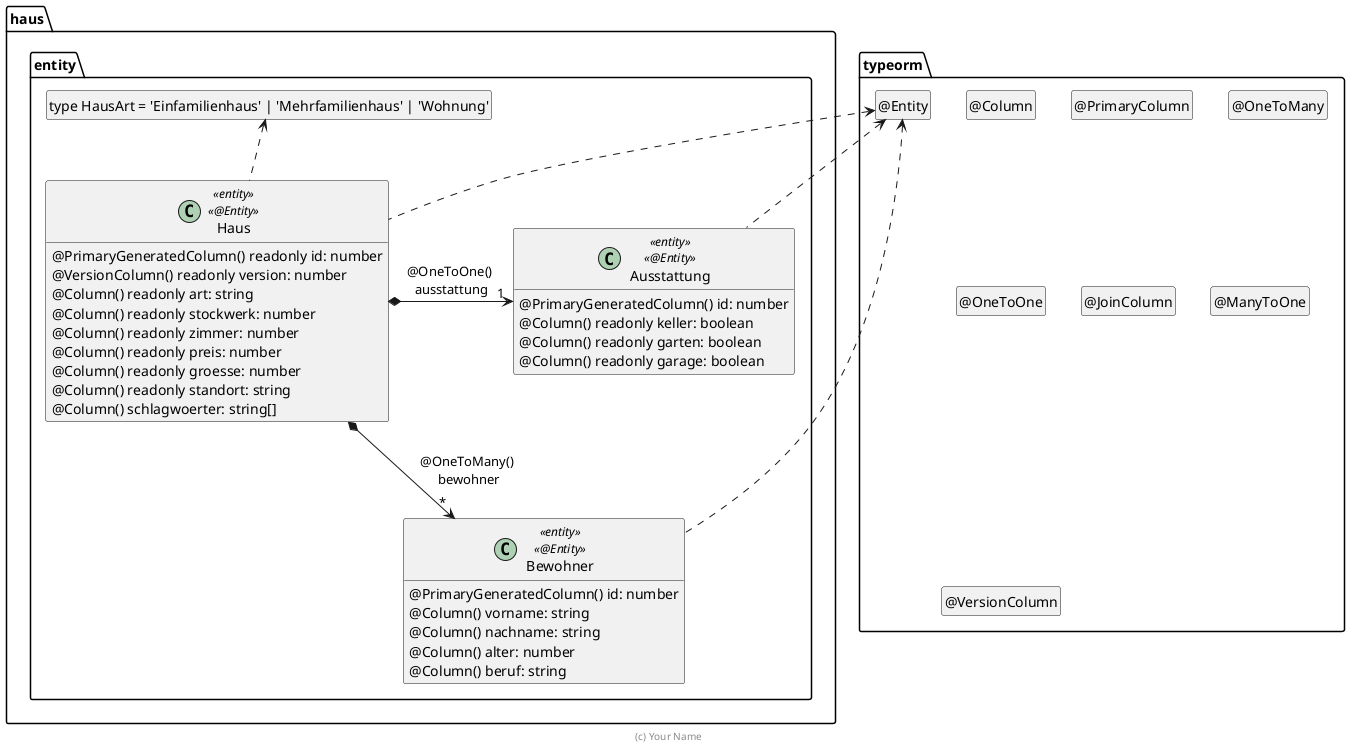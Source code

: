 ' Copyright (C) 2019 - present Juergen Zimmermann, Hochschule Karlsruhe
'
' This program is free software: you can redistribute it and/or modify
' it under the terms of the GNU General Public License as published by
' the Free Software Foundation, either version 3 of the License, or
' (at your option) any later version.
'
' This program is distributed in the hope that it will be useful,
' but WITHOUT ANY WARRANTY; without even the implied warranty of
' MERCHANTABILITY or FITNESS FOR A PARTICULAR PURPOSE.  See the
' GNU General Public License for more details.
'
' You should have received a copy of the GNU General Public License
' along with this program.  If not, see <https://www.gnu.org/licenses/>.

' Preview durch <Alt>d

@startuml Entity

package typeorm {
  class "@Entity" as Entity
  hide Entity circle
  class "@Column" as Column
  hide Column circle
  class "@PrimaryColumn" as PrimaryColumn
  hide PrimaryColumn circle
  class "@OneToMany" as OneToMany
  hide OneToMany circle
  class "@OneToOne" as OneToOne
  hide OneToOne circle
  class "@JoinColumn" as JoinColumn
  hide JoinColumn circle
  class "@ManyToOne" as ManyToOne
  hide ManyToOne circle
  class "@VersionColumn" as VersionColumn
  hide VersionColumn circle
}

package haus.entity {
  class "type HausArt = 'Einfamilienhaus' | 'Mehrfamilienhaus' | 'Wohnung'" as HausArt
  hide HausArt circle

  class Haus <<entity>> <<@Entity>> {
    @PrimaryGeneratedColumn() readonly id: number
    @VersionColumn() readonly version: number
    @Column() readonly art: string
    @Column() readonly stockwerk: number
    @Column() readonly zimmer: number
    @Column() readonly preis: number
    @Column() readonly groesse: number
    @Column() readonly standort: string
    @Column() schlagwoerter: string[]
  }

  class Ausstattung <<entity>> <<@Entity>> {
    @PrimaryGeneratedColumn() id: number
    @Column() readonly keller: boolean
    @Column() readonly garten: boolean
    @Column() readonly garage: boolean
  }

  class Bewohner <<entity>> <<@Entity>> {
    @PrimaryGeneratedColumn() id: number
    @Column() vorname: string
    @Column() nachname: string
    @Column() alter: number
    @Column() beruf: string
  }

  Haus *-right-> "1" Ausstattung : @OneToOne() \nausstattung
  Haus *-down-> "*" Bewohner : @OneToMany() \nbewohner

  Haus .up.> Entity
  Haus .up.> HausArt
  Ausstattung .up.> Entity
  Bewohner .up.> Entity
}

hide empty members

footer (c) Your Name

@enduml
